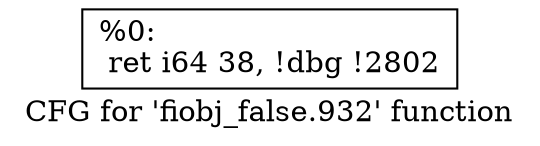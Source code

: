 digraph "CFG for 'fiobj_false.932' function" {
	label="CFG for 'fiobj_false.932' function";

	Node0x55685252a2d0 [shape=record,label="{%0:\l  ret i64 38, !dbg !2802\l}"];
}

